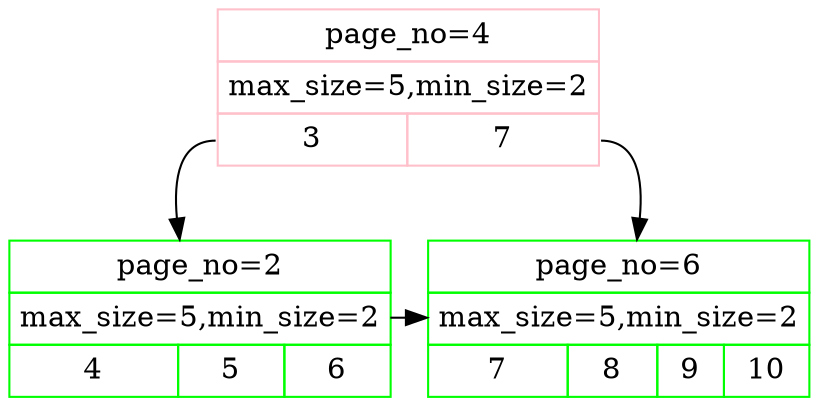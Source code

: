 digraph G {
INT_4[shape=plain color=pink label=<<TABLE BORDER="0" CELLBORDER="1" CELLSPACING="0" CELLPADDING="4">
<TR><TD COLSPAN="2">page_no=4</TD></TR>
<TR><TD COLSPAN="2">max_size=5,min_size=2</TD></TR>
<TR><TD PORT="p2">3</TD>
<TD PORT="p6">7</TD>
</TR></TABLE>>];
LEAF_2[shape=plain color=green label=<<TABLE BORDER="0" CELLBORDER="1" CELLSPACING="0" CELLPADDING="4">
<TR><TD COLSPAN="3">page_no=2</TD></TR>
<TR><TD COLSPAN="3">max_size=5,min_size=2</TD></TR>
<TR><TD>4</TD>
<TD>5</TD>
<TD>6</TD>
</TR></TABLE>>];
LEAF_2 -> LEAF_6;
{rank=same LEAF_2 LEAF_6};
INT_4:p2 -> LEAF_2;
LEAF_6[shape=plain color=green label=<<TABLE BORDER="0" CELLBORDER="1" CELLSPACING="0" CELLPADDING="4">
<TR><TD COLSPAN="4">page_no=6</TD></TR>
<TR><TD COLSPAN="4">max_size=5,min_size=2</TD></TR>
<TR><TD>7</TD>
<TD>8</TD>
<TD>9</TD>
<TD>10</TD>
</TR></TABLE>>];
INT_4:p6 -> LEAF_6;
}
